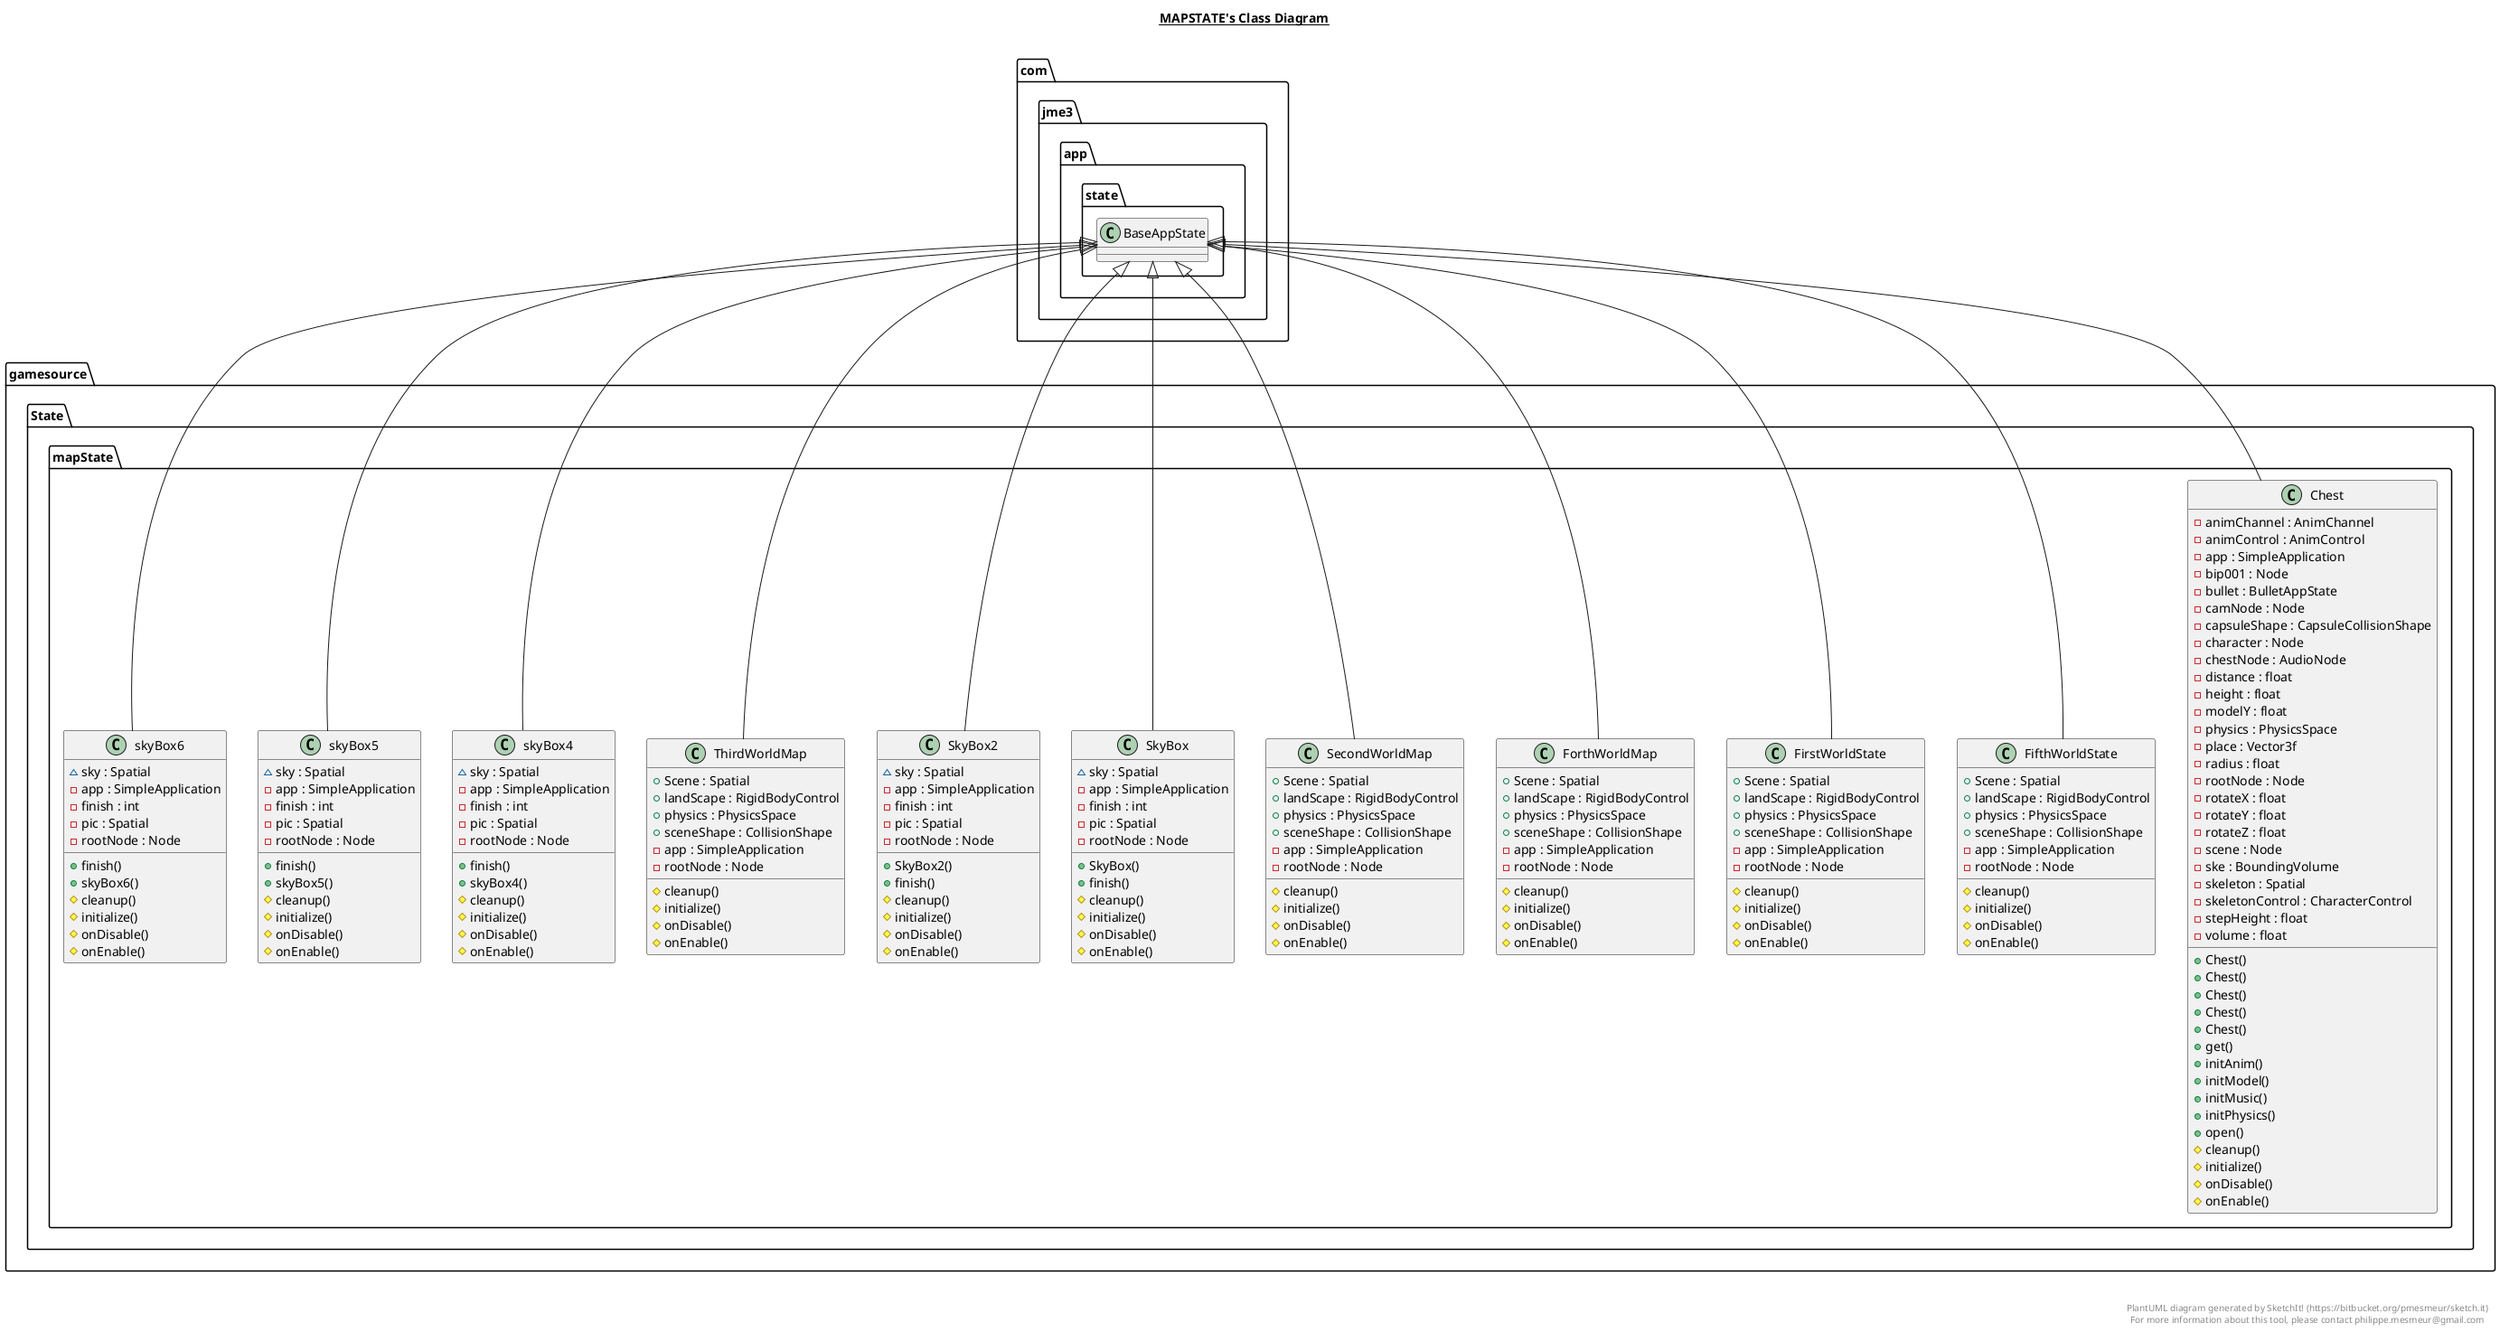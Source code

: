 @startuml

title __MAPSTATE's Class Diagram__\n

  namespace gamesource {
    namespace State {
      namespace mapState {
        class gamesource.State.mapState.Chest {
            - animChannel : AnimChannel
            - animControl : AnimControl
            - app : SimpleApplication
            - bip001 : Node
            - bullet : BulletAppState
            - camNode : Node
            - capsuleShape : CapsuleCollisionShape
            - character : Node
            - chestNode : AudioNode
            - distance : float
            - height : float
            - modelY : float
            - physics : PhysicsSpace
            - place : Vector3f
            - radius : float
            - rootNode : Node
            - rotateX : float
            - rotateY : float
            - rotateZ : float
            - scene : Node
            - ske : BoundingVolume
            - skeleton : Spatial
            - skeletonControl : CharacterControl
            - stepHeight : float
            - volume : float
            + Chest()
            + Chest()
            + Chest()
            + Chest()
            + Chest()
            + get()
            + initAnim()
            + initModel()
            + initMusic()
            + initPhysics()
            + open()
            # cleanup()
            # initialize()
            # onDisable()
            # onEnable()
        }
      }
    }
  }
  

  namespace gamesource {
    namespace State {
      namespace mapState {
        class gamesource.State.mapState.FifthWorldState {
            + Scene : Spatial
            + landScape : RigidBodyControl
            + physics : PhysicsSpace
            + sceneShape : CollisionShape
            - app : SimpleApplication
            - rootNode : Node
            # cleanup()
            # initialize()
            # onDisable()
            # onEnable()
        }
      }
    }
  }
  

  namespace gamesource {
    namespace State {
      namespace mapState {
        class gamesource.State.mapState.FirstWorldState {
            + Scene : Spatial
            + landScape : RigidBodyControl
            + physics : PhysicsSpace
            + sceneShape : CollisionShape
            - app : SimpleApplication
            - rootNode : Node
            # cleanup()
            # initialize()
            # onDisable()
            # onEnable()
        }
      }
    }
  }
  

  namespace gamesource {
    namespace State {
      namespace mapState {
        class gamesource.State.mapState.ForthWorldMap {
            + Scene : Spatial
            + landScape : RigidBodyControl
            + physics : PhysicsSpace
            + sceneShape : CollisionShape
            - app : SimpleApplication
            - rootNode : Node
            # cleanup()
            # initialize()
            # onDisable()
            # onEnable()
        }
      }
    }
  }
  

  namespace gamesource {
    namespace State {
      namespace mapState {
        class gamesource.State.mapState.SecondWorldMap {
            + Scene : Spatial
            + landScape : RigidBodyControl
            + physics : PhysicsSpace
            + sceneShape : CollisionShape
            - app : SimpleApplication
            - rootNode : Node
            # cleanup()
            # initialize()
            # onDisable()
            # onEnable()
        }
      }
    }
  }
  

  namespace gamesource {
    namespace State {
      namespace mapState {
        class gamesource.State.mapState.SkyBox {
            ~ sky : Spatial
            - app : SimpleApplication
            - finish : int
            - pic : Spatial
            - rootNode : Node
            + SkyBox()
            + finish()
            # cleanup()
            # initialize()
            # onDisable()
            # onEnable()
        }
      }
    }
  }
  

  namespace gamesource {
    namespace State {
      namespace mapState {
        class gamesource.State.mapState.SkyBox2 {
            ~ sky : Spatial
            - app : SimpleApplication
            - finish : int
            - pic : Spatial
            - rootNode : Node
            + SkyBox2()
            + finish()
            # cleanup()
            # initialize()
            # onDisable()
            # onEnable()
        }
      }
    }
  }
  

  namespace gamesource {
    namespace State {
      namespace mapState {
        class gamesource.State.mapState.ThirdWorldMap {
            + Scene : Spatial
            + landScape : RigidBodyControl
            + physics : PhysicsSpace
            + sceneShape : CollisionShape
            - app : SimpleApplication
            - rootNode : Node
            # cleanup()
            # initialize()
            # onDisable()
            # onEnable()
        }
      }
    }
  }
  

  namespace gamesource {
    namespace State {
      namespace mapState {
        class gamesource.State.mapState.skyBox4 {
            ~ sky : Spatial
            - app : SimpleApplication
            - finish : int
            - pic : Spatial
            - rootNode : Node
            + finish()
            + skyBox4()
            # cleanup()
            # initialize()
            # onDisable()
            # onEnable()
        }
      }
    }
  }
  

  namespace gamesource {
    namespace State {
      namespace mapState {
        class gamesource.State.mapState.skyBox5 {
            ~ sky : Spatial
            - app : SimpleApplication
            - finish : int
            - pic : Spatial
            - rootNode : Node
            + finish()
            + skyBox5()
            # cleanup()
            # initialize()
            # onDisable()
            # onEnable()
        }
      }
    }
  }
  

  namespace gamesource {
    namespace State {
      namespace mapState {
        class gamesource.State.mapState.skyBox6 {
            ~ sky : Spatial
            - app : SimpleApplication
            - finish : int
            - pic : Spatial
            - rootNode : Node
            + finish()
            + skyBox6()
            # cleanup()
            # initialize()
            # onDisable()
            # onEnable()
        }
      }
    }
  }
  

  gamesource.State.mapState.Chest -up-|> com.jme3.app.state.BaseAppState
  gamesource.State.mapState.FifthWorldState -up-|> com.jme3.app.state.BaseAppState
  gamesource.State.mapState.FirstWorldState -up-|> com.jme3.app.state.BaseAppState
  gamesource.State.mapState.ForthWorldMap -up-|> com.jme3.app.state.BaseAppState
  gamesource.State.mapState.SecondWorldMap -up-|> com.jme3.app.state.BaseAppState
  gamesource.State.mapState.SkyBox -up-|> com.jme3.app.state.BaseAppState
  gamesource.State.mapState.SkyBox2 -up-|> com.jme3.app.state.BaseAppState
  gamesource.State.mapState.ThirdWorldMap -up-|> com.jme3.app.state.BaseAppState
  gamesource.State.mapState.skyBox4 -up-|> com.jme3.app.state.BaseAppState
  gamesource.State.mapState.skyBox5 -up-|> com.jme3.app.state.BaseAppState
  gamesource.State.mapState.skyBox6 -up-|> com.jme3.app.state.BaseAppState


right footer


PlantUML diagram generated by SketchIt! (https://bitbucket.org/pmesmeur/sketch.it)
For more information about this tool, please contact philippe.mesmeur@gmail.com
endfooter

@enduml
